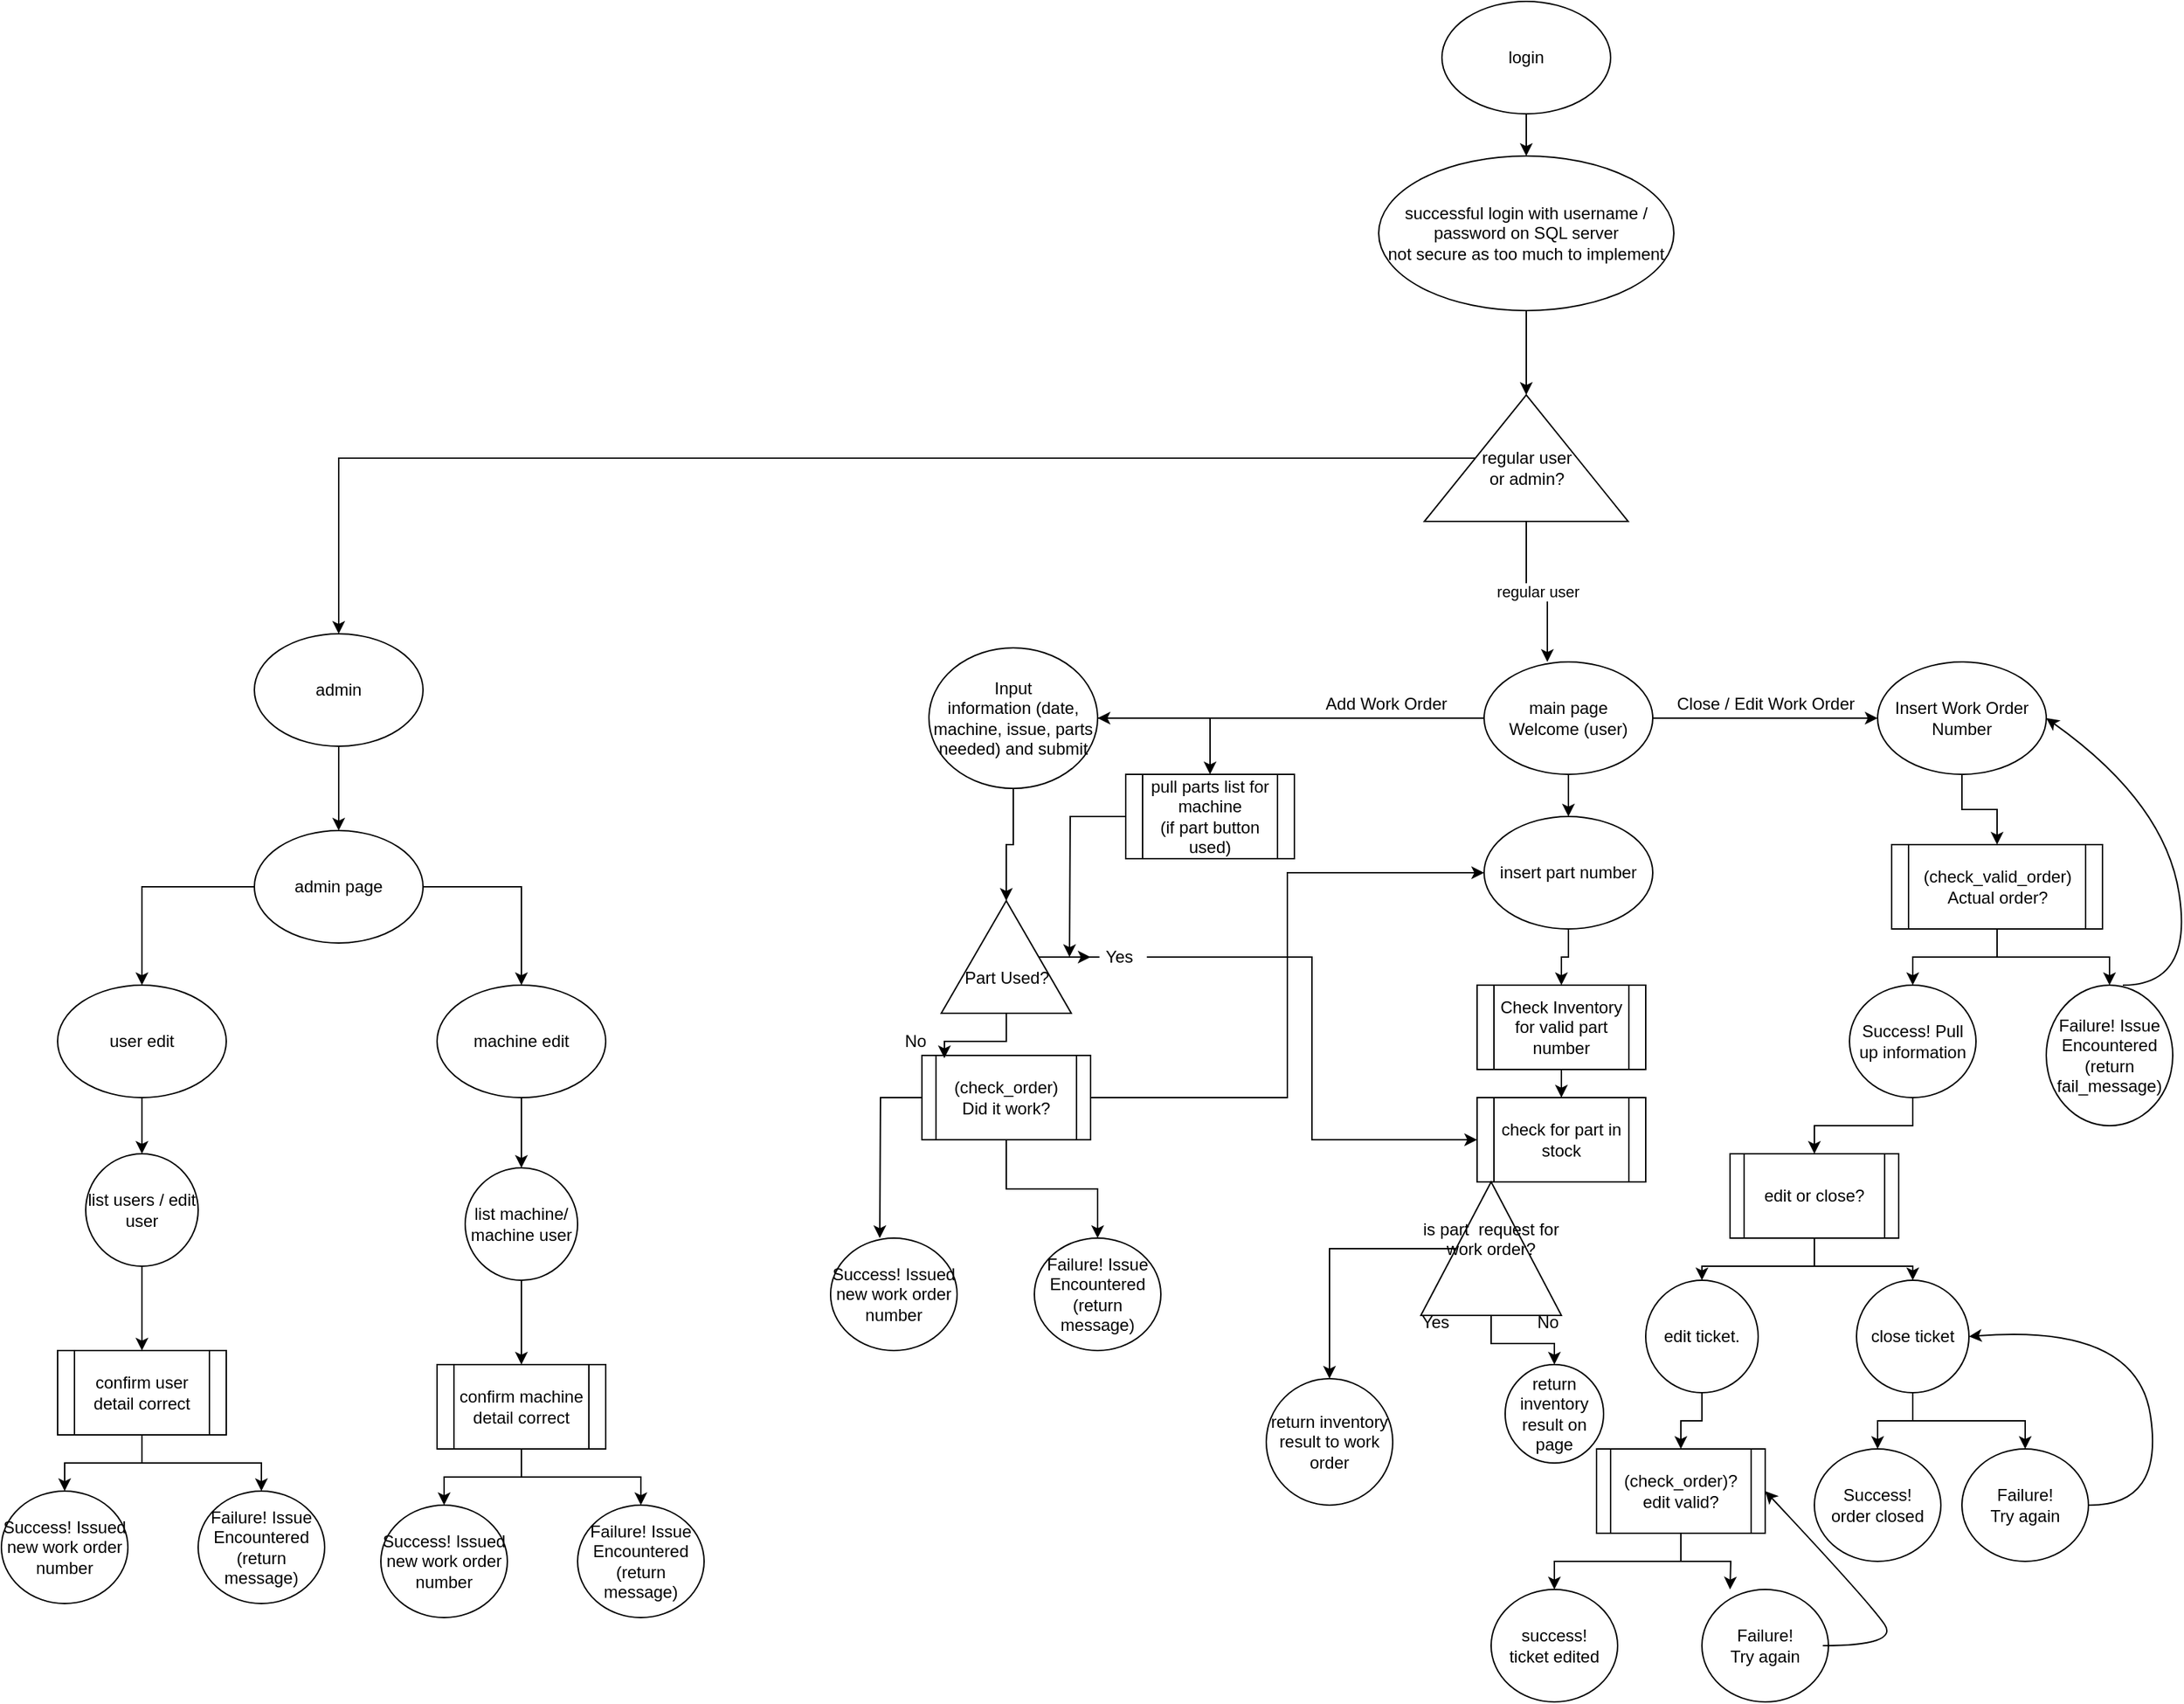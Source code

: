 <mxfile version="13.10.4" type="device"><diagram id="VoFBkQUzZJ_ekZG4Dzc7" name="Page-1"><mxGraphModel dx="2272" dy="1826" grid="1" gridSize="10" guides="1" tooltips="1" connect="1" arrows="1" fold="1" page="1" pageScale="1" pageWidth="850" pageHeight="1100" math="0" shadow="0"><root><mxCell id="0"/><mxCell id="1" parent="0"/><mxCell id="L154PtQBQQV4tJ-pbejV-1" value="&lt;div&gt;login&lt;/div&gt;" style="ellipse;whiteSpace=wrap;html=1;" vertex="1" parent="1"><mxGeometry x="315" y="-80" width="120" height="80" as="geometry"/></mxCell><mxCell id="L154PtQBQQV4tJ-pbejV-6" style="edgeStyle=orthogonalEdgeStyle;rounded=0;orthogonalLoop=1;jettySize=auto;html=1;entryX=1;entryY=0.5;entryDx=0;entryDy=0;" edge="1" parent="1" source="L154PtQBQQV4tJ-pbejV-3" target="L154PtQBQQV4tJ-pbejV-11"><mxGeometry relative="1" as="geometry"><mxPoint x="205" y="430" as="targetPoint"/></mxGeometry></mxCell><mxCell id="L154PtQBQQV4tJ-pbejV-7" style="edgeStyle=orthogonalEdgeStyle;rounded=0;orthogonalLoop=1;jettySize=auto;html=1;" edge="1" parent="1" source="L154PtQBQQV4tJ-pbejV-3"><mxGeometry relative="1" as="geometry"><mxPoint x="625" y="430" as="targetPoint"/></mxGeometry></mxCell><mxCell id="L154PtQBQQV4tJ-pbejV-76" style="edgeStyle=orthogonalEdgeStyle;rounded=0;orthogonalLoop=1;jettySize=auto;html=1;entryX=0.5;entryY=0;entryDx=0;entryDy=0;" edge="1" parent="1" source="L154PtQBQQV4tJ-pbejV-3" target="L154PtQBQQV4tJ-pbejV-12"><mxGeometry relative="1" as="geometry"/></mxCell><mxCell id="L154PtQBQQV4tJ-pbejV-3" value="&lt;div&gt;main page&lt;/div&gt;&lt;div&gt;Welcome (user)&lt;br&gt;&lt;/div&gt;" style="ellipse;whiteSpace=wrap;html=1;" vertex="1" parent="1"><mxGeometry x="345" y="390" width="120" height="80" as="geometry"/></mxCell><mxCell id="L154PtQBQQV4tJ-pbejV-9" value="Add Work Order" style="text;html=1;align=center;verticalAlign=middle;resizable=0;points=[];autosize=1;" vertex="1" parent="1"><mxGeometry x="225" y="410" width="100" height="20" as="geometry"/></mxCell><mxCell id="L154PtQBQQV4tJ-pbejV-10" value="&lt;div&gt;Close / Edit Work Order&lt;/div&gt;" style="text;html=1;align=center;verticalAlign=middle;resizable=0;points=[];autosize=1;" vertex="1" parent="1"><mxGeometry x="475" y="410" width="140" height="20" as="geometry"/></mxCell><mxCell id="L154PtQBQQV4tJ-pbejV-91" style="edgeStyle=orthogonalEdgeStyle;rounded=0;orthogonalLoop=1;jettySize=auto;html=1;entryX=0.5;entryY=0;entryDx=0;entryDy=0;" edge="1" parent="1" source="L154PtQBQQV4tJ-pbejV-11" target="L154PtQBQQV4tJ-pbejV-90"><mxGeometry relative="1" as="geometry"/></mxCell><mxCell id="L154PtQBQQV4tJ-pbejV-92" style="edgeStyle=orthogonalEdgeStyle;rounded=0;orthogonalLoop=1;jettySize=auto;html=1;entryX=1;entryY=0.5;entryDx=0;entryDy=0;" edge="1" parent="1" source="L154PtQBQQV4tJ-pbejV-11" target="L154PtQBQQV4tJ-pbejV-69"><mxGeometry relative="1" as="geometry"/></mxCell><mxCell id="L154PtQBQQV4tJ-pbejV-11" value="&lt;div&gt;Input&lt;/div&gt;&lt;div&gt;information (date, machine, issue, parts needed) and submit&lt;br&gt;&lt;/div&gt;" style="ellipse;whiteSpace=wrap;html=1;" vertex="1" parent="1"><mxGeometry x="-50" y="380" width="120" height="100" as="geometry"/></mxCell><mxCell id="L154PtQBQQV4tJ-pbejV-86" style="edgeStyle=orthogonalEdgeStyle;rounded=0;orthogonalLoop=1;jettySize=auto;html=1;entryX=0.5;entryY=0;entryDx=0;entryDy=0;" edge="1" parent="1" source="L154PtQBQQV4tJ-pbejV-12" target="L154PtQBQQV4tJ-pbejV-85"><mxGeometry relative="1" as="geometry"/></mxCell><mxCell id="L154PtQBQQV4tJ-pbejV-12" value="insert part number" style="ellipse;whiteSpace=wrap;html=1;" vertex="1" parent="1"><mxGeometry x="345" y="500" width="120" height="80" as="geometry"/></mxCell><mxCell id="L154PtQBQQV4tJ-pbejV-16" value="&lt;div&gt;Success! Issued new work order number&lt;/div&gt;" style="ellipse;whiteSpace=wrap;html=1;" vertex="1" parent="1"><mxGeometry x="-120" y="800" width="90" height="80" as="geometry"/></mxCell><mxCell id="L154PtQBQQV4tJ-pbejV-66" style="edgeStyle=orthogonalEdgeStyle;rounded=0;orthogonalLoop=1;jettySize=auto;html=1;entryX=0;entryY=0.5;entryDx=0;entryDy=0;" edge="1" parent="1" source="L154PtQBQQV4tJ-pbejV-18" target="L154PtQBQQV4tJ-pbejV-12"><mxGeometry relative="1" as="geometry"/></mxCell><mxCell id="L154PtQBQQV4tJ-pbejV-83" style="edgeStyle=orthogonalEdgeStyle;rounded=0;orthogonalLoop=1;jettySize=auto;html=1;entryX=0.5;entryY=0;entryDx=0;entryDy=0;" edge="1" parent="1" source="L154PtQBQQV4tJ-pbejV-18"><mxGeometry relative="1" as="geometry"><mxPoint x="-85" y="800" as="targetPoint"/></mxGeometry></mxCell><mxCell id="L154PtQBQQV4tJ-pbejV-84" style="edgeStyle=orthogonalEdgeStyle;rounded=0;orthogonalLoop=1;jettySize=auto;html=1;entryX=0.5;entryY=0;entryDx=0;entryDy=0;" edge="1" parent="1" source="L154PtQBQQV4tJ-pbejV-18" target="L154PtQBQQV4tJ-pbejV-22"><mxGeometry relative="1" as="geometry"/></mxCell><mxCell id="L154PtQBQQV4tJ-pbejV-18" value="&lt;div&gt;(check_order)&lt;/div&gt;&lt;div&gt;Did it work?&lt;/div&gt;" style="shape=process;whiteSpace=wrap;html=1;backgroundOutline=1;size=0.083;" vertex="1" parent="1"><mxGeometry x="-55" y="670" width="120" height="60" as="geometry"/></mxCell><mxCell id="L154PtQBQQV4tJ-pbejV-22" value="&lt;div&gt;Failure! Issue Encountered&lt;/div&gt;&lt;div&gt;(return message)&lt;br&gt;&lt;/div&gt;" style="ellipse;whiteSpace=wrap;html=1;" vertex="1" parent="1"><mxGeometry x="25" y="800" width="90" height="80" as="geometry"/></mxCell><mxCell id="L154PtQBQQV4tJ-pbejV-27" style="edgeStyle=orthogonalEdgeStyle;rounded=0;orthogonalLoop=1;jettySize=auto;html=1;entryX=0.5;entryY=0;entryDx=0;entryDy=0;" edge="1" parent="1" source="L154PtQBQQV4tJ-pbejV-25" target="L154PtQBQQV4tJ-pbejV-26"><mxGeometry relative="1" as="geometry"/></mxCell><mxCell id="L154PtQBQQV4tJ-pbejV-25" value="&lt;div&gt;Insert Work Order Number&lt;/div&gt;" style="ellipse;whiteSpace=wrap;html=1;" vertex="1" parent="1"><mxGeometry x="625" y="390" width="120" height="80" as="geometry"/></mxCell><mxCell id="L154PtQBQQV4tJ-pbejV-33" style="edgeStyle=orthogonalEdgeStyle;rounded=0;orthogonalLoop=1;jettySize=auto;html=1;entryX=0.5;entryY=0;entryDx=0;entryDy=0;" edge="1" parent="1" source="L154PtQBQQV4tJ-pbejV-26" target="L154PtQBQQV4tJ-pbejV-31"><mxGeometry relative="1" as="geometry"/></mxCell><mxCell id="L154PtQBQQV4tJ-pbejV-34" style="edgeStyle=orthogonalEdgeStyle;rounded=0;orthogonalLoop=1;jettySize=auto;html=1;entryX=0.5;entryY=0;entryDx=0;entryDy=0;" edge="1" parent="1" source="L154PtQBQQV4tJ-pbejV-26" target="L154PtQBQQV4tJ-pbejV-32"><mxGeometry relative="1" as="geometry"/></mxCell><mxCell id="L154PtQBQQV4tJ-pbejV-26" value="&lt;div&gt;(check_valid_order)&lt;/div&gt;&lt;div&gt;Actual order?&lt;br&gt;&lt;/div&gt;" style="shape=process;whiteSpace=wrap;html=1;backgroundOutline=1;size=0.083;" vertex="1" parent="1"><mxGeometry x="635" y="520" width="150" height="60" as="geometry"/></mxCell><mxCell id="L154PtQBQQV4tJ-pbejV-43" style="edgeStyle=orthogonalEdgeStyle;rounded=0;orthogonalLoop=1;jettySize=auto;html=1;entryX=0.5;entryY=0;entryDx=0;entryDy=0;" edge="1" parent="1" source="L154PtQBQQV4tJ-pbejV-31" target="L154PtQBQQV4tJ-pbejV-40"><mxGeometry relative="1" as="geometry"/></mxCell><mxCell id="L154PtQBQQV4tJ-pbejV-31" value="&lt;div&gt;Success! Pull up information&lt;/div&gt;" style="ellipse;whiteSpace=wrap;html=1;" vertex="1" parent="1"><mxGeometry x="605" y="620" width="90" height="80" as="geometry"/></mxCell><mxCell id="L154PtQBQQV4tJ-pbejV-32" value="&lt;div&gt;Failure! Issue Encountered&lt;/div&gt;&lt;div&gt;(return fail_message)&lt;/div&gt;" style="ellipse;whiteSpace=wrap;html=1;" vertex="1" parent="1"><mxGeometry x="745" y="620" width="90" height="100" as="geometry"/></mxCell><mxCell id="L154PtQBQQV4tJ-pbejV-35" value="" style="curved=1;endArrow=classic;html=1;entryX=1;entryY=0.5;entryDx=0;entryDy=0;" edge="1" parent="1" target="L154PtQBQQV4tJ-pbejV-25"><mxGeometry width="50" height="50" relative="1" as="geometry"><mxPoint x="799.53" y="620" as="sourcePoint"/><mxPoint x="730.469" y="419.242" as="targetPoint"/><Array as="points"><mxPoint x="849.53" y="620"/><mxPoint x="829.53" y="490"/></Array></mxGeometry></mxCell><mxCell id="L154PtQBQQV4tJ-pbejV-36" style="edgeStyle=orthogonalEdgeStyle;rounded=0;orthogonalLoop=1;jettySize=auto;html=1;entryX=0.5;entryY=0;entryDx=0;entryDy=0;" edge="1" parent="1" source="L154PtQBQQV4tJ-pbejV-1" target="L154PtQBQQV4tJ-pbejV-37"><mxGeometry relative="1" as="geometry"><mxPoint x="375" y="110" as="sourcePoint"/><mxPoint x="425" y="130" as="targetPoint"/></mxGeometry></mxCell><mxCell id="L154PtQBQQV4tJ-pbejV-107" style="edgeStyle=orthogonalEdgeStyle;rounded=0;orthogonalLoop=1;jettySize=auto;html=1;" edge="1" parent="1" source="L154PtQBQQV4tJ-pbejV-37" target="L154PtQBQQV4tJ-pbejV-106"><mxGeometry relative="1" as="geometry"/></mxCell><mxCell id="L154PtQBQQV4tJ-pbejV-37" value="&lt;div&gt;successful login with username / password on SQL server&lt;/div&gt;&lt;div&gt;not secure as too much to implement&lt;br&gt;&lt;/div&gt;" style="ellipse;whiteSpace=wrap;html=1;" vertex="1" parent="1"><mxGeometry x="270" y="30" width="210" height="110" as="geometry"/></mxCell><mxCell id="L154PtQBQQV4tJ-pbejV-44" style="edgeStyle=orthogonalEdgeStyle;rounded=0;orthogonalLoop=1;jettySize=auto;html=1;entryX=0.5;entryY=0;entryDx=0;entryDy=0;" edge="1" parent="1" source="L154PtQBQQV4tJ-pbejV-40" target="L154PtQBQQV4tJ-pbejV-41"><mxGeometry relative="1" as="geometry"/></mxCell><mxCell id="L154PtQBQQV4tJ-pbejV-45" style="edgeStyle=orthogonalEdgeStyle;rounded=0;orthogonalLoop=1;jettySize=auto;html=1;entryX=0.5;entryY=0;entryDx=0;entryDy=0;" edge="1" parent="1" source="L154PtQBQQV4tJ-pbejV-40" target="L154PtQBQQV4tJ-pbejV-42"><mxGeometry relative="1" as="geometry"/></mxCell><mxCell id="L154PtQBQQV4tJ-pbejV-40" value="edit or close?" style="shape=process;whiteSpace=wrap;html=1;backgroundOutline=1;size=0.083;" vertex="1" parent="1"><mxGeometry x="520" y="740" width="120" height="60" as="geometry"/></mxCell><mxCell id="L154PtQBQQV4tJ-pbejV-54" style="edgeStyle=orthogonalEdgeStyle;rounded=0;orthogonalLoop=1;jettySize=auto;html=1;" edge="1" parent="1" source="L154PtQBQQV4tJ-pbejV-41" target="L154PtQBQQV4tJ-pbejV-53"><mxGeometry relative="1" as="geometry"/></mxCell><mxCell id="L154PtQBQQV4tJ-pbejV-41" value="edit ticket." style="ellipse;whiteSpace=wrap;html=1;aspect=fixed;" vertex="1" parent="1"><mxGeometry x="460" y="830" width="80" height="80" as="geometry"/></mxCell><mxCell id="L154PtQBQQV4tJ-pbejV-49" style="edgeStyle=orthogonalEdgeStyle;rounded=0;orthogonalLoop=1;jettySize=auto;html=1;entryX=0.5;entryY=0;entryDx=0;entryDy=0;" edge="1" parent="1" source="L154PtQBQQV4tJ-pbejV-42" target="L154PtQBQQV4tJ-pbejV-47"><mxGeometry relative="1" as="geometry"/></mxCell><mxCell id="L154PtQBQQV4tJ-pbejV-50" style="edgeStyle=orthogonalEdgeStyle;rounded=0;orthogonalLoop=1;jettySize=auto;html=1;" edge="1" parent="1" source="L154PtQBQQV4tJ-pbejV-42" target="L154PtQBQQV4tJ-pbejV-48"><mxGeometry relative="1" as="geometry"/></mxCell><mxCell id="L154PtQBQQV4tJ-pbejV-42" value="close ticket" style="ellipse;whiteSpace=wrap;html=1;aspect=fixed;" vertex="1" parent="1"><mxGeometry x="610" y="830" width="80" height="80" as="geometry"/></mxCell><mxCell id="L154PtQBQQV4tJ-pbejV-47" value="&lt;div&gt;Success!&lt;/div&gt;&lt;div&gt;order closed&lt;br&gt;&lt;/div&gt;" style="ellipse;whiteSpace=wrap;html=1;" vertex="1" parent="1"><mxGeometry x="580" y="950" width="90" height="80" as="geometry"/></mxCell><mxCell id="L154PtQBQQV4tJ-pbejV-48" value="&lt;div&gt;Failure! &lt;br&gt;&lt;/div&gt;&lt;div&gt;Try again&lt;br&gt;&lt;/div&gt;" style="ellipse;whiteSpace=wrap;html=1;" vertex="1" parent="1"><mxGeometry x="685" y="950" width="90" height="80" as="geometry"/></mxCell><mxCell id="L154PtQBQQV4tJ-pbejV-52" value="" style="curved=1;endArrow=classic;html=1;entryX=1;entryY=0.5;entryDx=0;entryDy=0;exitX=1;exitY=0.5;exitDx=0;exitDy=0;" edge="1" parent="1" source="L154PtQBQQV4tJ-pbejV-48" target="L154PtQBQQV4tJ-pbejV-42"><mxGeometry width="50" height="50" relative="1" as="geometry"><mxPoint x="779.06" y="990.76" as="sourcePoint"/><mxPoint x="709.999" y="790.002" as="targetPoint"/><Array as="points"><mxPoint x="829.06" y="990.76"/><mxPoint x="809.06" y="860.76"/></Array></mxGeometry></mxCell><mxCell id="L154PtQBQQV4tJ-pbejV-56" style="edgeStyle=orthogonalEdgeStyle;rounded=0;orthogonalLoop=1;jettySize=auto;html=1;" edge="1" parent="1" source="L154PtQBQQV4tJ-pbejV-53"><mxGeometry relative="1" as="geometry"><mxPoint x="520" y="1050" as="targetPoint"/></mxGeometry></mxCell><mxCell id="L154PtQBQQV4tJ-pbejV-59" style="edgeStyle=orthogonalEdgeStyle;rounded=0;orthogonalLoop=1;jettySize=auto;html=1;entryX=0.5;entryY=0;entryDx=0;entryDy=0;" edge="1" parent="1" source="L154PtQBQQV4tJ-pbejV-53" target="L154PtQBQQV4tJ-pbejV-57"><mxGeometry relative="1" as="geometry"/></mxCell><mxCell id="L154PtQBQQV4tJ-pbejV-53" value="&lt;div&gt;(check_order)?&lt;/div&gt;&lt;div&gt;edit valid?&lt;br&gt;&lt;/div&gt;" style="shape=process;whiteSpace=wrap;html=1;backgroundOutline=1;size=0.083;" vertex="1" parent="1"><mxGeometry x="425" y="950" width="120" height="60" as="geometry"/></mxCell><mxCell id="L154PtQBQQV4tJ-pbejV-57" value="&lt;div&gt;success!&lt;/div&gt;&lt;div&gt;ticket edited&lt;br&gt;&lt;/div&gt;" style="ellipse;whiteSpace=wrap;html=1;" vertex="1" parent="1"><mxGeometry x="350" y="1050" width="90" height="80" as="geometry"/></mxCell><mxCell id="L154PtQBQQV4tJ-pbejV-58" value="&lt;div&gt;Failure! &lt;br&gt;&lt;/div&gt;&lt;div&gt;Try again&lt;br&gt;&lt;/div&gt;" style="ellipse;whiteSpace=wrap;html=1;" vertex="1" parent="1"><mxGeometry x="500" y="1050" width="90" height="80" as="geometry"/></mxCell><mxCell id="L154PtQBQQV4tJ-pbejV-62" value="" style="curved=1;endArrow=classic;html=1;entryX=1;entryY=0.5;entryDx=0;entryDy=0;" edge="1" parent="1" target="L154PtQBQQV4tJ-pbejV-53"><mxGeometry width="50" height="50" relative="1" as="geometry"><mxPoint x="586" y="1090" as="sourcePoint"/><mxPoint x="500.94" y="969.24" as="targetPoint"/><Array as="points"><mxPoint x="640" y="1090"/><mxPoint x="620" y="1060"/></Array></mxGeometry></mxCell><mxCell id="L154PtQBQQV4tJ-pbejV-64" value="return inventory result on page" style="ellipse;whiteSpace=wrap;html=1;aspect=fixed;" vertex="1" parent="1"><mxGeometry x="360" y="890" width="70" height="70" as="geometry"/></mxCell><mxCell id="L154PtQBQQV4tJ-pbejV-72" style="edgeStyle=orthogonalEdgeStyle;rounded=0;orthogonalLoop=1;jettySize=auto;html=1;entryX=0.133;entryY=0.033;entryDx=0;entryDy=0;entryPerimeter=0;" edge="1" parent="1" source="L154PtQBQQV4tJ-pbejV-69" target="L154PtQBQQV4tJ-pbejV-18"><mxGeometry relative="1" as="geometry"/></mxCell><mxCell id="L154PtQBQQV4tJ-pbejV-87" style="edgeStyle=orthogonalEdgeStyle;rounded=0;orthogonalLoop=1;jettySize=auto;html=1;entryX=0;entryY=0.5;entryDx=0;entryDy=0;" edge="1" parent="1" source="L154PtQBQQV4tJ-pbejV-75" target="L154PtQBQQV4tJ-pbejV-89"><mxGeometry relative="1" as="geometry"/></mxCell><mxCell id="L154PtQBQQV4tJ-pbejV-69" value="&lt;div&gt;&lt;br&gt;&lt;/div&gt;&lt;div&gt;&lt;br&gt;&lt;/div&gt;&lt;div&gt;&lt;br&gt;&lt;/div&gt;&lt;div&gt;Part Used?&lt;/div&gt;&lt;div&gt;&lt;br&gt;&lt;/div&gt;" style="triangle;whiteSpace=wrap;html=1;direction=north;" vertex="1" parent="1"><mxGeometry x="-41.25" y="560" width="92.5" height="80" as="geometry"/></mxCell><mxCell id="L154PtQBQQV4tJ-pbejV-73" value="&lt;div&gt;No&lt;/div&gt;" style="text;html=1;align=center;verticalAlign=middle;resizable=0;points=[];autosize=1;" vertex="1" parent="1"><mxGeometry x="-75" y="650" width="30" height="20" as="geometry"/></mxCell><mxCell id="L154PtQBQQV4tJ-pbejV-94" style="edgeStyle=orthogonalEdgeStyle;rounded=0;orthogonalLoop=1;jettySize=auto;html=1;entryX=0.5;entryY=0;entryDx=0;entryDy=0;" edge="1" parent="1" source="L154PtQBQQV4tJ-pbejV-85" target="L154PtQBQQV4tJ-pbejV-89"><mxGeometry relative="1" as="geometry"/></mxCell><mxCell id="L154PtQBQQV4tJ-pbejV-85" value="&lt;div&gt;Check Inventory for valid part number&lt;/div&gt;" style="shape=process;whiteSpace=wrap;html=1;backgroundOutline=1;" vertex="1" parent="1"><mxGeometry x="340" y="620" width="120" height="60" as="geometry"/></mxCell><mxCell id="L154PtQBQQV4tJ-pbejV-75" value="&lt;div&gt;Yes&lt;/div&gt;" style="text;html=1;align=center;verticalAlign=middle;resizable=0;points=[];autosize=1;" vertex="1" parent="1"><mxGeometry x="65" y="590" width="40" height="20" as="geometry"/></mxCell><mxCell id="L154PtQBQQV4tJ-pbejV-88" style="edgeStyle=orthogonalEdgeStyle;rounded=0;orthogonalLoop=1;jettySize=auto;html=1;entryX=0;entryY=0.5;entryDx=0;entryDy=0;" edge="1" parent="1" source="L154PtQBQQV4tJ-pbejV-69" target="L154PtQBQQV4tJ-pbejV-75"><mxGeometry relative="1" as="geometry"><mxPoint x="29.375" y="600" as="sourcePoint"/><mxPoint x="200" y="700" as="targetPoint"/></mxGeometry></mxCell><mxCell id="L154PtQBQQV4tJ-pbejV-89" value="&lt;div&gt;check for part in stock&lt;/div&gt;" style="shape=process;whiteSpace=wrap;html=1;backgroundOutline=1;" vertex="1" parent="1"><mxGeometry x="340" y="700" width="120" height="60" as="geometry"/></mxCell><mxCell id="L154PtQBQQV4tJ-pbejV-93" style="edgeStyle=orthogonalEdgeStyle;rounded=0;orthogonalLoop=1;jettySize=auto;html=1;" edge="1" parent="1" source="L154PtQBQQV4tJ-pbejV-90"><mxGeometry relative="1" as="geometry"><mxPoint x="50" y="600" as="targetPoint"/></mxGeometry></mxCell><mxCell id="L154PtQBQQV4tJ-pbejV-90" value="&lt;div&gt;pull parts list for machine&lt;/div&gt;&lt;div&gt;(if part button used)&lt;br&gt;&lt;/div&gt;" style="shape=process;whiteSpace=wrap;html=1;backgroundOutline=1;" vertex="1" parent="1"><mxGeometry x="90" y="470" width="120" height="60" as="geometry"/></mxCell><mxCell id="L154PtQBQQV4tJ-pbejV-96" style="edgeStyle=orthogonalEdgeStyle;rounded=0;orthogonalLoop=1;jettySize=auto;html=1;" edge="1" parent="1" source="L154PtQBQQV4tJ-pbejV-95" target="L154PtQBQQV4tJ-pbejV-64"><mxGeometry relative="1" as="geometry"/></mxCell><mxCell id="L154PtQBQQV4tJ-pbejV-102" style="edgeStyle=orthogonalEdgeStyle;rounded=0;orthogonalLoop=1;jettySize=auto;html=1;entryX=0.5;entryY=0;entryDx=0;entryDy=0;" edge="1" parent="1" source="L154PtQBQQV4tJ-pbejV-95" target="L154PtQBQQV4tJ-pbejV-101"><mxGeometry relative="1" as="geometry"/></mxCell><mxCell id="L154PtQBQQV4tJ-pbejV-95" value="&lt;div&gt;is part&amp;nbsp; request for work order?&lt;/div&gt;&lt;div&gt;&lt;br&gt;&lt;/div&gt;" style="triangle;whiteSpace=wrap;html=1;direction=north;" vertex="1" parent="1"><mxGeometry x="300" y="760" width="100" height="95" as="geometry"/></mxCell><mxCell id="L154PtQBQQV4tJ-pbejV-97" value="&lt;div&gt;No&lt;/div&gt;" style="text;html=1;align=center;verticalAlign=middle;resizable=0;points=[];autosize=1;" vertex="1" parent="1"><mxGeometry x="375" y="850" width="30" height="20" as="geometry"/></mxCell><mxCell id="L154PtQBQQV4tJ-pbejV-98" value="Yes" style="text;html=1;align=center;verticalAlign=middle;resizable=0;points=[];autosize=1;" vertex="1" parent="1"><mxGeometry x="290" y="850" width="40" height="20" as="geometry"/></mxCell><mxCell id="L154PtQBQQV4tJ-pbejV-101" value="&lt;div&gt;return inventory result to work order&lt;/div&gt;" style="ellipse;whiteSpace=wrap;html=1;aspect=fixed;" vertex="1" parent="1"><mxGeometry x="190" y="900" width="90" height="90" as="geometry"/></mxCell><mxCell id="L154PtQBQQV4tJ-pbejV-108" value="&lt;div&gt;regular user&lt;/div&gt;" style="edgeStyle=orthogonalEdgeStyle;rounded=0;orthogonalLoop=1;jettySize=auto;html=1;entryX=0.375;entryY=0;entryDx=0;entryDy=0;entryPerimeter=0;" edge="1" parent="1" source="L154PtQBQQV4tJ-pbejV-106" target="L154PtQBQQV4tJ-pbejV-3"><mxGeometry relative="1" as="geometry"/></mxCell><mxCell id="L154PtQBQQV4tJ-pbejV-110" style="edgeStyle=orthogonalEdgeStyle;rounded=0;orthogonalLoop=1;jettySize=auto;html=1;" edge="1" parent="1" source="L154PtQBQQV4tJ-pbejV-106" target="L154PtQBQQV4tJ-pbejV-109"><mxGeometry relative="1" as="geometry"/></mxCell><mxCell id="L154PtQBQQV4tJ-pbejV-106" value="&lt;div&gt;&lt;br&gt;&lt;/div&gt;&lt;div&gt;regular user &lt;br&gt;&lt;/div&gt;&lt;div&gt;or admin?&lt;/div&gt;" style="triangle;whiteSpace=wrap;html=1;direction=north;" vertex="1" parent="1"><mxGeometry x="302.5" y="200" width="145" height="90" as="geometry"/></mxCell><mxCell id="L154PtQBQQV4tJ-pbejV-112" style="edgeStyle=orthogonalEdgeStyle;rounded=0;orthogonalLoop=1;jettySize=auto;html=1;entryX=0.5;entryY=0;entryDx=0;entryDy=0;" edge="1" parent="1" source="L154PtQBQQV4tJ-pbejV-109" target="L154PtQBQQV4tJ-pbejV-111"><mxGeometry relative="1" as="geometry"/></mxCell><mxCell id="L154PtQBQQV4tJ-pbejV-109" value="admin" style="ellipse;whiteSpace=wrap;html=1;" vertex="1" parent="1"><mxGeometry x="-530" y="370" width="120" height="80" as="geometry"/></mxCell><mxCell id="L154PtQBQQV4tJ-pbejV-114" style="edgeStyle=orthogonalEdgeStyle;rounded=0;orthogonalLoop=1;jettySize=auto;html=1;" edge="1" parent="1" source="L154PtQBQQV4tJ-pbejV-111" target="L154PtQBQQV4tJ-pbejV-113"><mxGeometry relative="1" as="geometry"/></mxCell><mxCell id="L154PtQBQQV4tJ-pbejV-133" style="edgeStyle=orthogonalEdgeStyle;rounded=0;orthogonalLoop=1;jettySize=auto;html=1;" edge="1" parent="1" source="L154PtQBQQV4tJ-pbejV-111" target="L154PtQBQQV4tJ-pbejV-125"><mxGeometry relative="1" as="geometry"/></mxCell><mxCell id="L154PtQBQQV4tJ-pbejV-111" value="admin page" style="ellipse;whiteSpace=wrap;html=1;" vertex="1" parent="1"><mxGeometry x="-530" y="510" width="120" height="80" as="geometry"/></mxCell><mxCell id="L154PtQBQQV4tJ-pbejV-116" style="edgeStyle=orthogonalEdgeStyle;rounded=0;orthogonalLoop=1;jettySize=auto;html=1;" edge="1" parent="1" source="L154PtQBQQV4tJ-pbejV-113" target="L154PtQBQQV4tJ-pbejV-115"><mxGeometry relative="1" as="geometry"/></mxCell><mxCell id="L154PtQBQQV4tJ-pbejV-113" value="user edit" style="ellipse;whiteSpace=wrap;html=1;" vertex="1" parent="1"><mxGeometry x="-670" y="620" width="120" height="80" as="geometry"/></mxCell><mxCell id="L154PtQBQQV4tJ-pbejV-119" style="edgeStyle=orthogonalEdgeStyle;rounded=0;orthogonalLoop=1;jettySize=auto;html=1;entryX=0.5;entryY=0;entryDx=0;entryDy=0;" edge="1" parent="1" source="L154PtQBQQV4tJ-pbejV-115" target="L154PtQBQQV4tJ-pbejV-118"><mxGeometry relative="1" as="geometry"/></mxCell><mxCell id="L154PtQBQQV4tJ-pbejV-115" value="list users / edit user" style="ellipse;whiteSpace=wrap;html=1;aspect=fixed;" vertex="1" parent="1"><mxGeometry x="-650" y="740" width="80" height="80" as="geometry"/></mxCell><mxCell id="L154PtQBQQV4tJ-pbejV-123" style="edgeStyle=orthogonalEdgeStyle;rounded=0;orthogonalLoop=1;jettySize=auto;html=1;entryX=0.5;entryY=0;entryDx=0;entryDy=0;" edge="1" parent="1" source="L154PtQBQQV4tJ-pbejV-118" target="L154PtQBQQV4tJ-pbejV-121"><mxGeometry relative="1" as="geometry"/></mxCell><mxCell id="L154PtQBQQV4tJ-pbejV-124" style="edgeStyle=orthogonalEdgeStyle;rounded=0;orthogonalLoop=1;jettySize=auto;html=1;entryX=0.5;entryY=0;entryDx=0;entryDy=0;" edge="1" parent="1" source="L154PtQBQQV4tJ-pbejV-118" target="L154PtQBQQV4tJ-pbejV-122"><mxGeometry relative="1" as="geometry"/></mxCell><mxCell id="L154PtQBQQV4tJ-pbejV-118" value="&lt;div&gt;confirm user detail correct&lt;/div&gt;" style="shape=process;whiteSpace=wrap;html=1;backgroundOutline=1;" vertex="1" parent="1"><mxGeometry x="-670" y="880" width="120" height="60" as="geometry"/></mxCell><mxCell id="L154PtQBQQV4tJ-pbejV-121" value="&lt;div&gt;Success! Issued new work order number&lt;/div&gt;" style="ellipse;whiteSpace=wrap;html=1;" vertex="1" parent="1"><mxGeometry x="-710" y="980" width="90" height="80" as="geometry"/></mxCell><mxCell id="L154PtQBQQV4tJ-pbejV-122" value="&lt;div&gt;Failure! Issue Encountered&lt;/div&gt;&lt;div&gt;(return message)&lt;br&gt;&lt;/div&gt;" style="ellipse;whiteSpace=wrap;html=1;" vertex="1" parent="1"><mxGeometry x="-570" y="980" width="90" height="80" as="geometry"/></mxCell><mxCell id="L154PtQBQQV4tJ-pbejV-134" style="edgeStyle=orthogonalEdgeStyle;rounded=0;orthogonalLoop=1;jettySize=auto;html=1;" edge="1" parent="1" source="L154PtQBQQV4tJ-pbejV-125" target="L154PtQBQQV4tJ-pbejV-127"><mxGeometry relative="1" as="geometry"/></mxCell><mxCell id="L154PtQBQQV4tJ-pbejV-125" value="machine edit" style="ellipse;whiteSpace=wrap;html=1;" vertex="1" parent="1"><mxGeometry x="-400" y="620" width="120" height="80" as="geometry"/></mxCell><mxCell id="L154PtQBQQV4tJ-pbejV-126" style="edgeStyle=orthogonalEdgeStyle;rounded=0;orthogonalLoop=1;jettySize=auto;html=1;entryX=0.5;entryY=0;entryDx=0;entryDy=0;" edge="1" parent="1" source="L154PtQBQQV4tJ-pbejV-127" target="L154PtQBQQV4tJ-pbejV-130"><mxGeometry relative="1" as="geometry"/></mxCell><mxCell id="L154PtQBQQV4tJ-pbejV-127" value="list machine/ machine user" style="ellipse;whiteSpace=wrap;html=1;aspect=fixed;" vertex="1" parent="1"><mxGeometry x="-380" y="750" width="80" height="80" as="geometry"/></mxCell><mxCell id="L154PtQBQQV4tJ-pbejV-128" style="edgeStyle=orthogonalEdgeStyle;rounded=0;orthogonalLoop=1;jettySize=auto;html=1;entryX=0.5;entryY=0;entryDx=0;entryDy=0;" edge="1" parent="1" source="L154PtQBQQV4tJ-pbejV-130" target="L154PtQBQQV4tJ-pbejV-131"><mxGeometry relative="1" as="geometry"/></mxCell><mxCell id="L154PtQBQQV4tJ-pbejV-129" style="edgeStyle=orthogonalEdgeStyle;rounded=0;orthogonalLoop=1;jettySize=auto;html=1;entryX=0.5;entryY=0;entryDx=0;entryDy=0;" edge="1" parent="1" source="L154PtQBQQV4tJ-pbejV-130" target="L154PtQBQQV4tJ-pbejV-132"><mxGeometry relative="1" as="geometry"/></mxCell><mxCell id="L154PtQBQQV4tJ-pbejV-130" value="&lt;div&gt;confirm machine detail correct&lt;/div&gt;" style="shape=process;whiteSpace=wrap;html=1;backgroundOutline=1;" vertex="1" parent="1"><mxGeometry x="-400" y="890" width="120" height="60" as="geometry"/></mxCell><mxCell id="L154PtQBQQV4tJ-pbejV-131" value="&lt;div&gt;Success! Issued new work order number&lt;/div&gt;" style="ellipse;whiteSpace=wrap;html=1;" vertex="1" parent="1"><mxGeometry x="-440" y="990" width="90" height="80" as="geometry"/></mxCell><mxCell id="L154PtQBQQV4tJ-pbejV-132" value="&lt;div&gt;Failure! Issue Encountered&lt;/div&gt;&lt;div&gt;(return message)&lt;br&gt;&lt;/div&gt;" style="ellipse;whiteSpace=wrap;html=1;" vertex="1" parent="1"><mxGeometry x="-300" y="990" width="90" height="80" as="geometry"/></mxCell></root></mxGraphModel></diagram></mxfile>